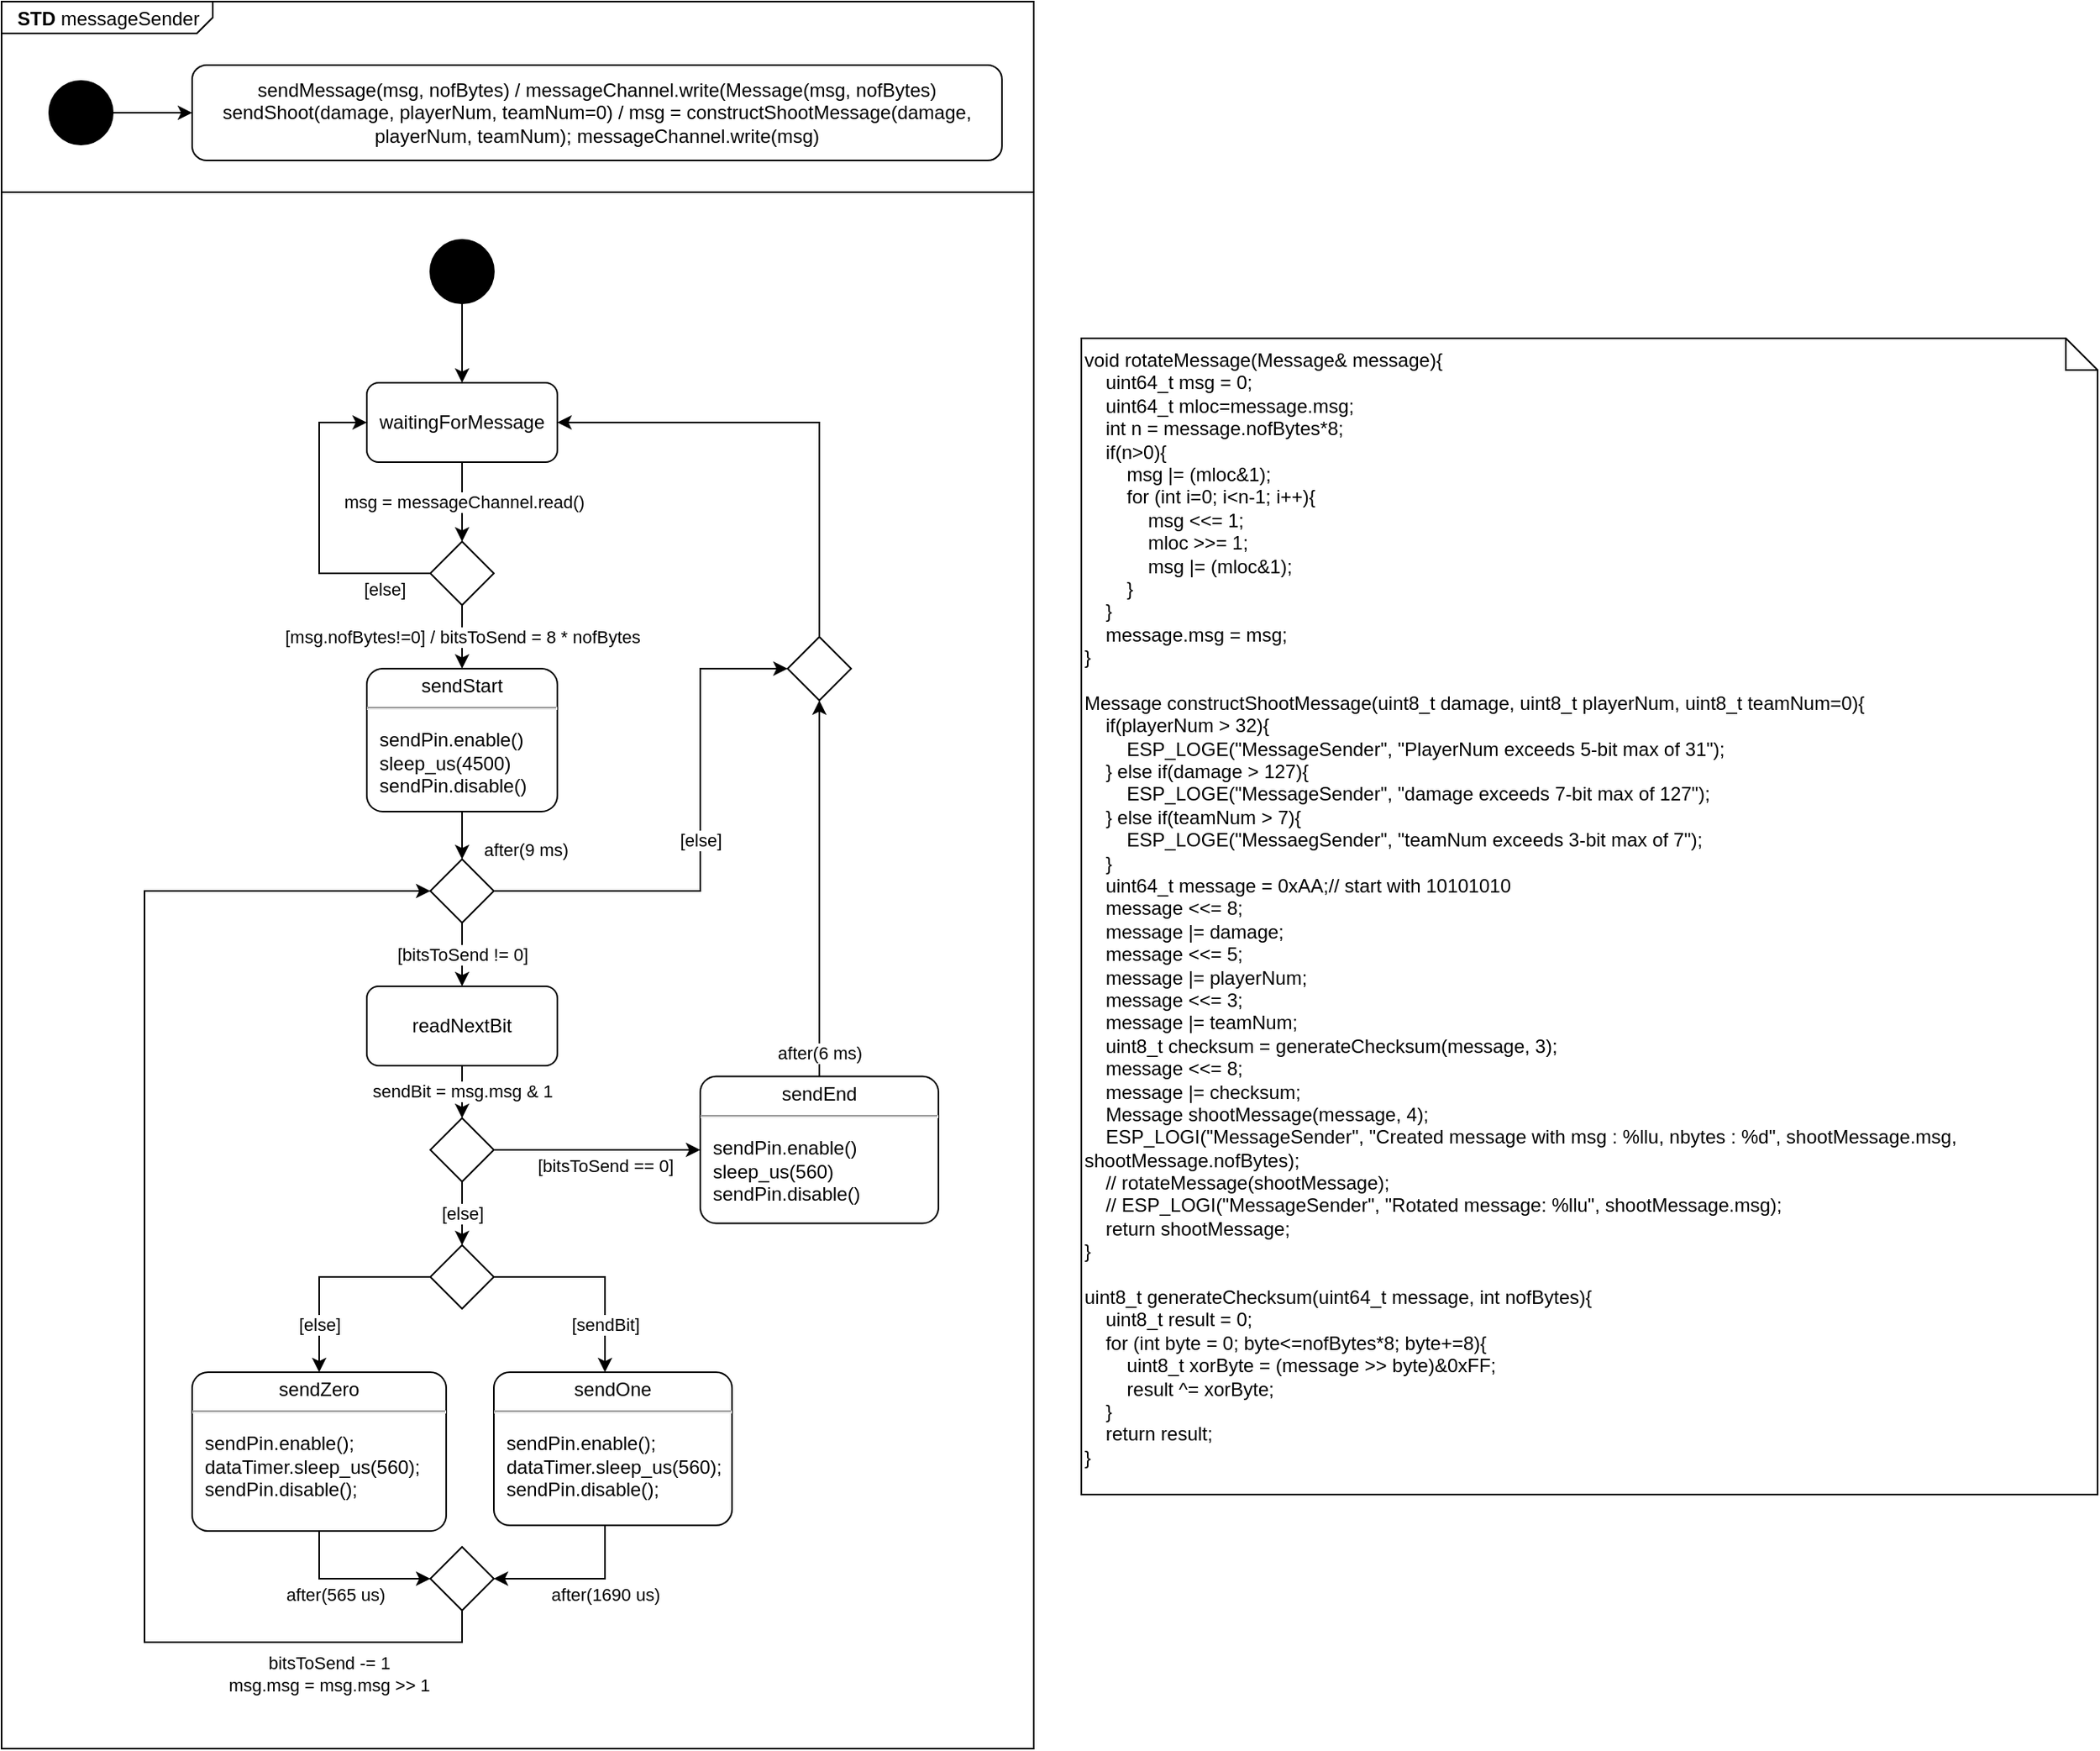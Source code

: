 <mxfile version="21.6.8" type="device">
  <diagram name="Page-1" id="DbLo_gUFurGZbWOFDJ3O">
    <mxGraphModel dx="1131" dy="1754" grid="1" gridSize="10" guides="1" tooltips="1" connect="1" arrows="1" fold="1" page="1" pageScale="1" pageWidth="2336" pageHeight="1654" math="0" shadow="0">
      <root>
        <mxCell id="0" />
        <mxCell id="1" parent="0" />
        <mxCell id="P6J_Eufu3Yy9P1KESDC--14" value="&lt;p style=&quot;margin:0px;margin-top:4px;margin-left:10px;text-align:left;&quot;&gt;&lt;b&gt;STD &lt;/b&gt;messageSender&lt;/p&gt;" style="html=1;shape=mxgraph.sysml.package;html=1;overflow=fill;whiteSpace=wrap;labelX=133.2;" parent="1" vertex="1">
          <mxGeometry x="200" y="230" width="650" height="1100" as="geometry" />
        </mxCell>
        <mxCell id="P6J_Eufu3Yy9P1KESDC--4" style="edgeStyle=orthogonalEdgeStyle;rounded=0;orthogonalLoop=1;jettySize=auto;html=1;" parent="1" source="P6J_Eufu3Yy9P1KESDC--1" target="P6J_Eufu3Yy9P1KESDC--3" edge="1">
          <mxGeometry relative="1" as="geometry" />
        </mxCell>
        <mxCell id="P6J_Eufu3Yy9P1KESDC--1" value="" style="shape=ellipse;html=1;fillColor=strokeColor;fontSize=18;fontColor=#ffffff;" parent="1" vertex="1">
          <mxGeometry x="470" y="380" width="40" height="40" as="geometry" />
        </mxCell>
        <mxCell id="P6J_Eufu3Yy9P1KESDC--5" value="msg = messageChannel.read()" style="edgeStyle=orthogonalEdgeStyle;rounded=0;orthogonalLoop=1;jettySize=auto;html=1;" parent="1" source="P6J_Eufu3Yy9P1KESDC--3" edge="1">
          <mxGeometry relative="1" as="geometry">
            <mxPoint x="490" y="570" as="targetPoint" />
          </mxGeometry>
        </mxCell>
        <mxCell id="P6J_Eufu3Yy9P1KESDC--3" value="waitingForMessage" style="shape=rect;rounded=1;html=1;whiteSpace=wrap;align=center;" parent="1" vertex="1">
          <mxGeometry x="430" y="470" width="120" height="50" as="geometry" />
        </mxCell>
        <mxCell id="P6J_Eufu3Yy9P1KESDC--13" value="&lt;div&gt;void rotateMessage(Message&amp;amp; message){&lt;/div&gt;&lt;div&gt;&amp;nbsp; &amp;nbsp; uint64_t msg = 0;&lt;/div&gt;&lt;div&gt;&amp;nbsp; &amp;nbsp; uint64_t mloc=message.msg;&lt;/div&gt;&lt;div&gt;&amp;nbsp; &amp;nbsp; int n = message.nofBytes*8;&lt;/div&gt;&lt;div&gt;&amp;nbsp; &amp;nbsp; if(n&amp;gt;0){&lt;/div&gt;&lt;div&gt;&amp;nbsp; &amp;nbsp; &amp;nbsp; &amp;nbsp; msg |= (mloc&amp;amp;1);&lt;/div&gt;&lt;div&gt;&amp;nbsp; &amp;nbsp; &amp;nbsp; &amp;nbsp; for (int i=0; i&amp;lt;n-1; i++){&lt;/div&gt;&lt;div&gt;&amp;nbsp; &amp;nbsp; &amp;nbsp; &amp;nbsp; &amp;nbsp; &amp;nbsp; msg &amp;lt;&amp;lt;= 1;&lt;/div&gt;&lt;div&gt;&amp;nbsp; &amp;nbsp; &amp;nbsp; &amp;nbsp; &amp;nbsp; &amp;nbsp; mloc &amp;gt;&amp;gt;= 1;&lt;/div&gt;&lt;div&gt;&amp;nbsp; &amp;nbsp; &amp;nbsp; &amp;nbsp; &amp;nbsp; &amp;nbsp; msg |= (mloc&amp;amp;1);&lt;/div&gt;&lt;div&gt;&amp;nbsp; &amp;nbsp; &amp;nbsp; &amp;nbsp; }&lt;/div&gt;&lt;div&gt;&amp;nbsp; &amp;nbsp; }&lt;/div&gt;&lt;div&gt;&amp;nbsp; &amp;nbsp; message.msg = msg;&lt;/div&gt;&lt;div&gt;}&lt;/div&gt;&lt;div&gt;&lt;br&gt;&lt;/div&gt;&lt;div&gt;Message constructShootMessage(uint8_t damage, uint8_t playerNum, uint8_t teamNum=0){&lt;/div&gt;&lt;div&gt;&amp;nbsp; &amp;nbsp; if(playerNum &amp;gt; 32){&lt;/div&gt;&lt;div&gt;&amp;nbsp; &amp;nbsp; &amp;nbsp; &amp;nbsp; ESP_LOGE(&quot;MessageSender&quot;, &quot;PlayerNum exceeds 5-bit max of 31&quot;);&lt;/div&gt;&lt;div&gt;&amp;nbsp; &amp;nbsp; } else if(damage &amp;gt; 127){&lt;/div&gt;&lt;div&gt;&amp;nbsp; &amp;nbsp; &amp;nbsp; &amp;nbsp; ESP_LOGE(&quot;MessageSender&quot;, &quot;damage exceeds 7-bit max of 127&quot;);&lt;/div&gt;&lt;div&gt;&amp;nbsp; &amp;nbsp; } else if(teamNum &amp;gt; 7){&lt;/div&gt;&lt;div&gt;&amp;nbsp; &amp;nbsp; &amp;nbsp; &amp;nbsp; ESP_LOGE(&quot;MessaegSender&quot;, &quot;teamNum exceeds 3-bit max of 7&quot;);&lt;/div&gt;&lt;div&gt;&amp;nbsp; &amp;nbsp; }&lt;/div&gt;&lt;div&gt;&amp;nbsp; &amp;nbsp; uint64_t message = 0xAA;// start with 10101010&lt;/div&gt;&lt;div&gt;&amp;nbsp; &amp;nbsp; message &amp;lt;&amp;lt;= 8;&lt;/div&gt;&lt;div&gt;&amp;nbsp; &amp;nbsp; message |= damage;&lt;/div&gt;&lt;div&gt;&amp;nbsp; &amp;nbsp; message &amp;lt;&amp;lt;= 5;&lt;/div&gt;&lt;div&gt;&amp;nbsp; &amp;nbsp; message |= playerNum;&lt;/div&gt;&lt;div&gt;&amp;nbsp; &amp;nbsp; message &amp;lt;&amp;lt;= 3;&lt;/div&gt;&lt;div&gt;&amp;nbsp; &amp;nbsp; message |= teamNum;&lt;/div&gt;&lt;div&gt;&amp;nbsp; &amp;nbsp; uint8_t checksum = generateChecksum(message, 3);&lt;/div&gt;&lt;div&gt;&amp;nbsp; &amp;nbsp; message &amp;lt;&amp;lt;= 8;&lt;/div&gt;&lt;div&gt;&amp;nbsp; &amp;nbsp; message |= checksum;&lt;/div&gt;&lt;div&gt;&amp;nbsp; &amp;nbsp; Message shootMessage(message, 4);&lt;/div&gt;&lt;div&gt;&amp;nbsp; &amp;nbsp; ESP_LOGI(&quot;MessageSender&quot;, &quot;Created message with msg : %llu, nbytes : %d&quot;, shootMessage.msg, shootMessage.nofBytes);&lt;/div&gt;&lt;div&gt;&amp;nbsp; &amp;nbsp; // rotateMessage(shootMessage);&lt;/div&gt;&lt;div&gt;&amp;nbsp; &amp;nbsp; // ESP_LOGI(&quot;MessageSender&quot;, &quot;Rotated message: %llu&quot;, shootMessage.msg);&lt;/div&gt;&lt;div&gt;&amp;nbsp; &amp;nbsp; return shootMessage;&lt;/div&gt;&lt;div&gt;}&lt;/div&gt;&lt;div&gt;&lt;br&gt;&lt;/div&gt;&lt;div&gt;uint8_t generateChecksum(uint64_t message, int nofBytes){&lt;/div&gt;&lt;div&gt;&amp;nbsp; &amp;nbsp; uint8_t result = 0;&lt;/div&gt;&lt;div&gt;&amp;nbsp; &amp;nbsp; for (int byte = 0; byte&amp;lt;=nofBytes*8; byte+=8){&lt;/div&gt;&lt;div&gt;&amp;nbsp; &amp;nbsp; &amp;nbsp; &amp;nbsp; uint8_t xorByte = (message &amp;gt;&amp;gt; byte)&amp;amp;0xFF;&lt;/div&gt;&lt;div&gt;&amp;nbsp; &amp;nbsp; &amp;nbsp; &amp;nbsp; result ^= xorByte;&lt;/div&gt;&lt;div&gt;&amp;nbsp; &amp;nbsp; }&lt;/div&gt;&lt;div&gt;&amp;nbsp; &amp;nbsp; return result;&lt;/div&gt;&lt;div&gt;}&lt;/div&gt;" style="shape=note;size=20;whiteSpace=wrap;html=1;horizontal=1;verticalAlign=top;align=left;" parent="1" vertex="1">
          <mxGeometry x="880" y="442" width="640" height="728" as="geometry" />
        </mxCell>
        <mxCell id="P6J_Eufu3Yy9P1KESDC--15" value="sendMessage(msg, nofBytes) / messageChannel.write(Message(msg, nofBytes)&lt;br&gt;sendShoot(damage, playerNum, teamNum=0) / msg = constructShootMessage(damage, playerNum, teamNum); messageChannel.write(msg)" style="shape=rect;rounded=1;html=1;whiteSpace=wrap;align=center;" parent="1" vertex="1">
          <mxGeometry x="320" y="270" width="510" height="60" as="geometry" />
        </mxCell>
        <mxCell id="P6J_Eufu3Yy9P1KESDC--17" style="edgeStyle=orthogonalEdgeStyle;rounded=0;orthogonalLoop=1;jettySize=auto;html=1;" parent="1" source="P6J_Eufu3Yy9P1KESDC--16" target="P6J_Eufu3Yy9P1KESDC--15" edge="1">
          <mxGeometry relative="1" as="geometry" />
        </mxCell>
        <mxCell id="P6J_Eufu3Yy9P1KESDC--16" value="" style="shape=ellipse;html=1;fillColor=strokeColor;fontSize=18;fontColor=#ffffff;" parent="1" vertex="1">
          <mxGeometry x="230" y="280" width="40" height="40" as="geometry" />
        </mxCell>
        <mxCell id="P6J_Eufu3Yy9P1KESDC--18" value="" style="endArrow=none;html=1;rounded=0;entryX=1;entryY=0.347;entryDx=0;entryDy=0;entryPerimeter=0;exitX=0;exitY=0.347;exitDx=0;exitDy=0;exitPerimeter=0;" parent="1" edge="1">
          <mxGeometry width="50" height="50" relative="1" as="geometry">
            <mxPoint x="200" y="350" as="sourcePoint" />
            <mxPoint x="850" y="350" as="targetPoint" />
          </mxGeometry>
        </mxCell>
        <mxCell id="fBTz7Mm6txu1qJoYbQGV-18" value="after(565 us)" style="edgeStyle=orthogonalEdgeStyle;rounded=0;orthogonalLoop=1;jettySize=auto;html=1;" parent="1" source="fBTz7Mm6txu1qJoYbQGV-1" target="fBTz7Mm6txu1qJoYbQGV-17" edge="1">
          <mxGeometry x="-0.2" y="-10" relative="1" as="geometry">
            <Array as="points">
              <mxPoint x="400" y="1223" />
            </Array>
            <mxPoint as="offset" />
          </mxGeometry>
        </mxCell>
        <mxCell id="fBTz7Mm6txu1qJoYbQGV-1" value="&lt;p style=&quot;margin:0px;margin-top:4px;text-align:center;&quot;&gt;sendZero&lt;/p&gt;&lt;hr&gt;&lt;p&gt;&lt;/p&gt;&lt;p style=&quot;margin:0px;margin-left:8px;text-align:left;&quot;&gt;sendPin.enable();&lt;/p&gt;&lt;p style=&quot;margin:0px;margin-left:8px;text-align:left;&quot;&gt;dataTimer.sleep_us(560);&lt;/p&gt;&lt;p style=&quot;margin:0px;margin-left:8px;text-align:left;&quot;&gt;sendPin.disable();&lt;/p&gt;" style="shape=mxgraph.sysml.simpleState;html=1;overflow=fill;whiteSpace=wrap;align=center;" parent="1" vertex="1">
          <mxGeometry x="320" y="1093" width="160" height="100" as="geometry" />
        </mxCell>
        <mxCell id="fBTz7Mm6txu1qJoYbQGV-19" value="after(1690 us)" style="edgeStyle=orthogonalEdgeStyle;rounded=0;orthogonalLoop=1;jettySize=auto;html=1;" parent="1" source="fBTz7Mm6txu1qJoYbQGV-2" target="fBTz7Mm6txu1qJoYbQGV-17" edge="1">
          <mxGeometry x="-0.352" y="10" relative="1" as="geometry">
            <Array as="points">
              <mxPoint x="580" y="1223" />
            </Array>
            <mxPoint as="offset" />
          </mxGeometry>
        </mxCell>
        <mxCell id="fBTz7Mm6txu1qJoYbQGV-2" value="&lt;p style=&quot;margin:0px;margin-top:4px;text-align:center;&quot;&gt;sendOne&lt;/p&gt;&lt;hr&gt;&lt;p&gt;&lt;/p&gt;&lt;p style=&quot;margin:0px;margin-left:8px;text-align:left;&quot;&gt;sendPin.enable();&lt;/p&gt;&lt;p style=&quot;margin:0px;margin-left:8px;text-align:left;&quot;&gt;dataTimer.sleep_us(560);&lt;/p&gt;&lt;p style=&quot;margin:0px;margin-left:8px;text-align:left;&quot;&gt;sendPin.disable();&lt;/p&gt;" style="shape=mxgraph.sysml.simpleState;html=1;overflow=fill;whiteSpace=wrap;align=center;" parent="1" vertex="1">
          <mxGeometry x="510" y="1093" width="150" height="96.43" as="geometry" />
        </mxCell>
        <mxCell id="fBTz7Mm6txu1qJoYbQGV-10" value="after(9 ms)" style="edgeStyle=orthogonalEdgeStyle;rounded=0;orthogonalLoop=1;jettySize=auto;html=1;" parent="1" source="fBTz7Mm6txu1qJoYbQGV-3" edge="1">
          <mxGeometry x="0.5" y="40" relative="1" as="geometry">
            <mxPoint x="490" y="770" as="targetPoint" />
            <mxPoint as="offset" />
          </mxGeometry>
        </mxCell>
        <mxCell id="fBTz7Mm6txu1qJoYbQGV-3" value="&lt;p style=&quot;margin:0px;margin-top:4px;text-align:center;&quot;&gt;sendStart&lt;/p&gt;&lt;hr&gt;&lt;p&gt;&lt;/p&gt;&lt;p style=&quot;margin:0px;margin-left:8px;text-align:left;&quot;&gt;sendPin.enable()&lt;/p&gt;&lt;p style=&quot;margin:0px;margin-left:8px;text-align:left;&quot;&gt;sleep_us(4500)&lt;/p&gt;&lt;p style=&quot;margin:0px;margin-left:8px;text-align:left;&quot;&gt;sendPin.disable()&lt;/p&gt;&lt;p style=&quot;margin:0px;margin-left:8px;text-align:left;&quot;&gt;&lt;br&gt;&lt;/p&gt;" style="shape=mxgraph.sysml.simpleState;html=1;overflow=fill;whiteSpace=wrap;align=center;" parent="1" vertex="1">
          <mxGeometry x="430" y="650" width="120" height="90" as="geometry" />
        </mxCell>
        <mxCell id="fBTz7Mm6txu1qJoYbQGV-25" value="after(6 ms)" style="edgeStyle=orthogonalEdgeStyle;rounded=0;orthogonalLoop=1;jettySize=auto;html=1;" parent="1" source="fBTz7Mm6txu1qJoYbQGV-4" target="BAsR1d8dlsnGjwwpI31U-2" edge="1">
          <mxGeometry x="-0.874" relative="1" as="geometry">
            <Array as="points" />
            <mxPoint as="offset" />
          </mxGeometry>
        </mxCell>
        <mxCell id="fBTz7Mm6txu1qJoYbQGV-4" value="&lt;p style=&quot;margin:0px;margin-top:4px;text-align:center;&quot;&gt;sendEnd&lt;/p&gt;&lt;hr&gt;&lt;p&gt;&lt;/p&gt;&lt;p style=&quot;margin:0px;margin-left:8px;text-align:left;&quot;&gt;sendPin.enable()&lt;/p&gt;&lt;p style=&quot;margin:0px;margin-left:8px;text-align:left;&quot;&gt;sleep_us(560)&lt;/p&gt;&lt;p style=&quot;margin:0px;margin-left:8px;text-align:left;&quot;&gt;sendPin.disable()&lt;/p&gt;" style="shape=mxgraph.sysml.simpleState;html=1;overflow=fill;whiteSpace=wrap;align=center;" parent="1" vertex="1">
          <mxGeometry x="640" y="906.75" width="150" height="92.5" as="geometry" />
        </mxCell>
        <mxCell id="fBTz7Mm6txu1qJoYbQGV-7" value="[msg.nofBytes!=0] / bitsToSend = 8 * nofBytes" style="edgeStyle=orthogonalEdgeStyle;rounded=0;orthogonalLoop=1;jettySize=auto;html=1;" parent="1" source="fBTz7Mm6txu1qJoYbQGV-6" target="fBTz7Mm6txu1qJoYbQGV-3" edge="1">
          <mxGeometry relative="1" as="geometry" />
        </mxCell>
        <mxCell id="fBTz7Mm6txu1qJoYbQGV-8" value="[else]" style="edgeStyle=orthogonalEdgeStyle;rounded=0;orthogonalLoop=1;jettySize=auto;html=1;" parent="1" source="fBTz7Mm6txu1qJoYbQGV-6" target="P6J_Eufu3Yy9P1KESDC--3" edge="1">
          <mxGeometry x="-0.7" y="10" relative="1" as="geometry">
            <Array as="points">
              <mxPoint x="400" y="590" />
              <mxPoint x="400" y="495" />
            </Array>
            <mxPoint as="offset" />
          </mxGeometry>
        </mxCell>
        <mxCell id="fBTz7Mm6txu1qJoYbQGV-6" value="" style="rhombus;whiteSpace=wrap;html=1;" parent="1" vertex="1">
          <mxGeometry x="470" y="570" width="40" height="40" as="geometry" />
        </mxCell>
        <mxCell id="fBTz7Mm6txu1qJoYbQGV-13" value="sendBit = msg.msg &amp;amp; 1" style="edgeStyle=orthogonalEdgeStyle;rounded=0;orthogonalLoop=1;jettySize=auto;html=1;" parent="1" source="BAsR1d8dlsnGjwwpI31U-8" target="fBTz7Mm6txu1qJoYbQGV-21" edge="1">
          <mxGeometry x="0.048" relative="1" as="geometry">
            <mxPoint x="490" y="923" as="targetPoint" />
            <mxPoint as="offset" />
            <mxPoint x="490" y="901" as="sourcePoint" />
          </mxGeometry>
        </mxCell>
        <mxCell id="fBTz7Mm6txu1qJoYbQGV-14" style="edgeStyle=orthogonalEdgeStyle;rounded=0;orthogonalLoop=1;jettySize=auto;html=1;" parent="1" source="fBTz7Mm6txu1qJoYbQGV-12" target="fBTz7Mm6txu1qJoYbQGV-1" edge="1">
          <mxGeometry relative="1" as="geometry">
            <Array as="points">
              <mxPoint x="400" y="1033" />
            </Array>
          </mxGeometry>
        </mxCell>
        <mxCell id="fBTz7Mm6txu1qJoYbQGV-16" value="[else]" style="edgeLabel;html=1;align=center;verticalAlign=middle;resizable=0;points=[];" parent="fBTz7Mm6txu1qJoYbQGV-14" vertex="1" connectable="0">
          <mxGeometry x="0.289" y="-2" relative="1" as="geometry">
            <mxPoint x="2" y="16" as="offset" />
          </mxGeometry>
        </mxCell>
        <mxCell id="fBTz7Mm6txu1qJoYbQGV-15" value="[sendBit]" style="edgeStyle=orthogonalEdgeStyle;rounded=0;orthogonalLoop=1;jettySize=auto;html=1;" parent="1" source="fBTz7Mm6txu1qJoYbQGV-12" target="fBTz7Mm6txu1qJoYbQGV-2" edge="1">
          <mxGeometry x="0.538" relative="1" as="geometry">
            <Array as="points">
              <mxPoint x="580" y="1033" />
            </Array>
            <mxPoint as="offset" />
          </mxGeometry>
        </mxCell>
        <mxCell id="fBTz7Mm6txu1qJoYbQGV-12" value="" style="rhombus;whiteSpace=wrap;html=1;" parent="1" vertex="1">
          <mxGeometry x="470" y="1013" width="40" height="40" as="geometry" />
        </mxCell>
        <mxCell id="fBTz7Mm6txu1qJoYbQGV-23" value="bitsToSend -= 1&lt;br&gt;msg.msg = msg.msg &amp;gt;&amp;gt; 1" style="edgeStyle=orthogonalEdgeStyle;rounded=0;orthogonalLoop=1;jettySize=auto;html=1;" parent="1" source="fBTz7Mm6txu1qJoYbQGV-17" target="BAsR1d8dlsnGjwwpI31U-6" edge="1">
          <mxGeometry x="-0.761" y="20" relative="1" as="geometry">
            <Array as="points">
              <mxPoint x="490" y="1263" />
              <mxPoint x="290" y="1263" />
              <mxPoint x="290" y="790" />
            </Array>
            <mxPoint as="offset" />
          </mxGeometry>
        </mxCell>
        <mxCell id="fBTz7Mm6txu1qJoYbQGV-17" value="" style="rhombus;whiteSpace=wrap;html=1;" parent="1" vertex="1">
          <mxGeometry x="470" y="1203" width="40" height="40" as="geometry" />
        </mxCell>
        <mxCell id="fBTz7Mm6txu1qJoYbQGV-22" value="[else]" style="edgeStyle=orthogonalEdgeStyle;rounded=0;orthogonalLoop=1;jettySize=auto;html=1;" parent="1" source="fBTz7Mm6txu1qJoYbQGV-21" target="fBTz7Mm6txu1qJoYbQGV-12" edge="1">
          <mxGeometry relative="1" as="geometry" />
        </mxCell>
        <mxCell id="fBTz7Mm6txu1qJoYbQGV-24" value="[bitsToSend == 0]" style="edgeStyle=orthogonalEdgeStyle;rounded=0;orthogonalLoop=1;jettySize=auto;html=1;" parent="1" source="fBTz7Mm6txu1qJoYbQGV-21" target="fBTz7Mm6txu1qJoYbQGV-4" edge="1">
          <mxGeometry x="0.077" y="-10" relative="1" as="geometry">
            <mxPoint as="offset" />
          </mxGeometry>
        </mxCell>
        <mxCell id="fBTz7Mm6txu1qJoYbQGV-21" value="" style="rhombus;whiteSpace=wrap;html=1;" parent="1" vertex="1">
          <mxGeometry x="470" y="933" width="40" height="40" as="geometry" />
        </mxCell>
        <mxCell id="BAsR1d8dlsnGjwwpI31U-3" style="edgeStyle=orthogonalEdgeStyle;rounded=0;orthogonalLoop=1;jettySize=auto;html=1;" edge="1" parent="1" source="BAsR1d8dlsnGjwwpI31U-2" target="P6J_Eufu3Yy9P1KESDC--3">
          <mxGeometry relative="1" as="geometry">
            <Array as="points">
              <mxPoint x="715" y="495" />
            </Array>
          </mxGeometry>
        </mxCell>
        <mxCell id="BAsR1d8dlsnGjwwpI31U-2" value="" style="rhombus;whiteSpace=wrap;html=1;" vertex="1" parent="1">
          <mxGeometry x="695" y="630" width="40" height="40" as="geometry" />
        </mxCell>
        <mxCell id="BAsR1d8dlsnGjwwpI31U-7" value="[else]" style="edgeStyle=orthogonalEdgeStyle;rounded=0;orthogonalLoop=1;jettySize=auto;html=1;" edge="1" parent="1" source="BAsR1d8dlsnGjwwpI31U-6" target="BAsR1d8dlsnGjwwpI31U-2">
          <mxGeometry relative="1" as="geometry">
            <Array as="points">
              <mxPoint x="640" y="790" />
              <mxPoint x="640" y="650" />
            </Array>
          </mxGeometry>
        </mxCell>
        <mxCell id="BAsR1d8dlsnGjwwpI31U-9" value="[bitsToSend != 0]" style="edgeStyle=orthogonalEdgeStyle;rounded=0;orthogonalLoop=1;jettySize=auto;html=1;" edge="1" parent="1" source="BAsR1d8dlsnGjwwpI31U-6" target="BAsR1d8dlsnGjwwpI31U-8">
          <mxGeometry relative="1" as="geometry" />
        </mxCell>
        <mxCell id="BAsR1d8dlsnGjwwpI31U-6" value="" style="rhombus;whiteSpace=wrap;html=1;" vertex="1" parent="1">
          <mxGeometry x="470" y="770" width="40" height="40" as="geometry" />
        </mxCell>
        <mxCell id="BAsR1d8dlsnGjwwpI31U-8" value="readNextBit" style="shape=rect;rounded=1;html=1;whiteSpace=wrap;align=center;" vertex="1" parent="1">
          <mxGeometry x="430" y="850" width="120" height="50" as="geometry" />
        </mxCell>
      </root>
    </mxGraphModel>
  </diagram>
</mxfile>
